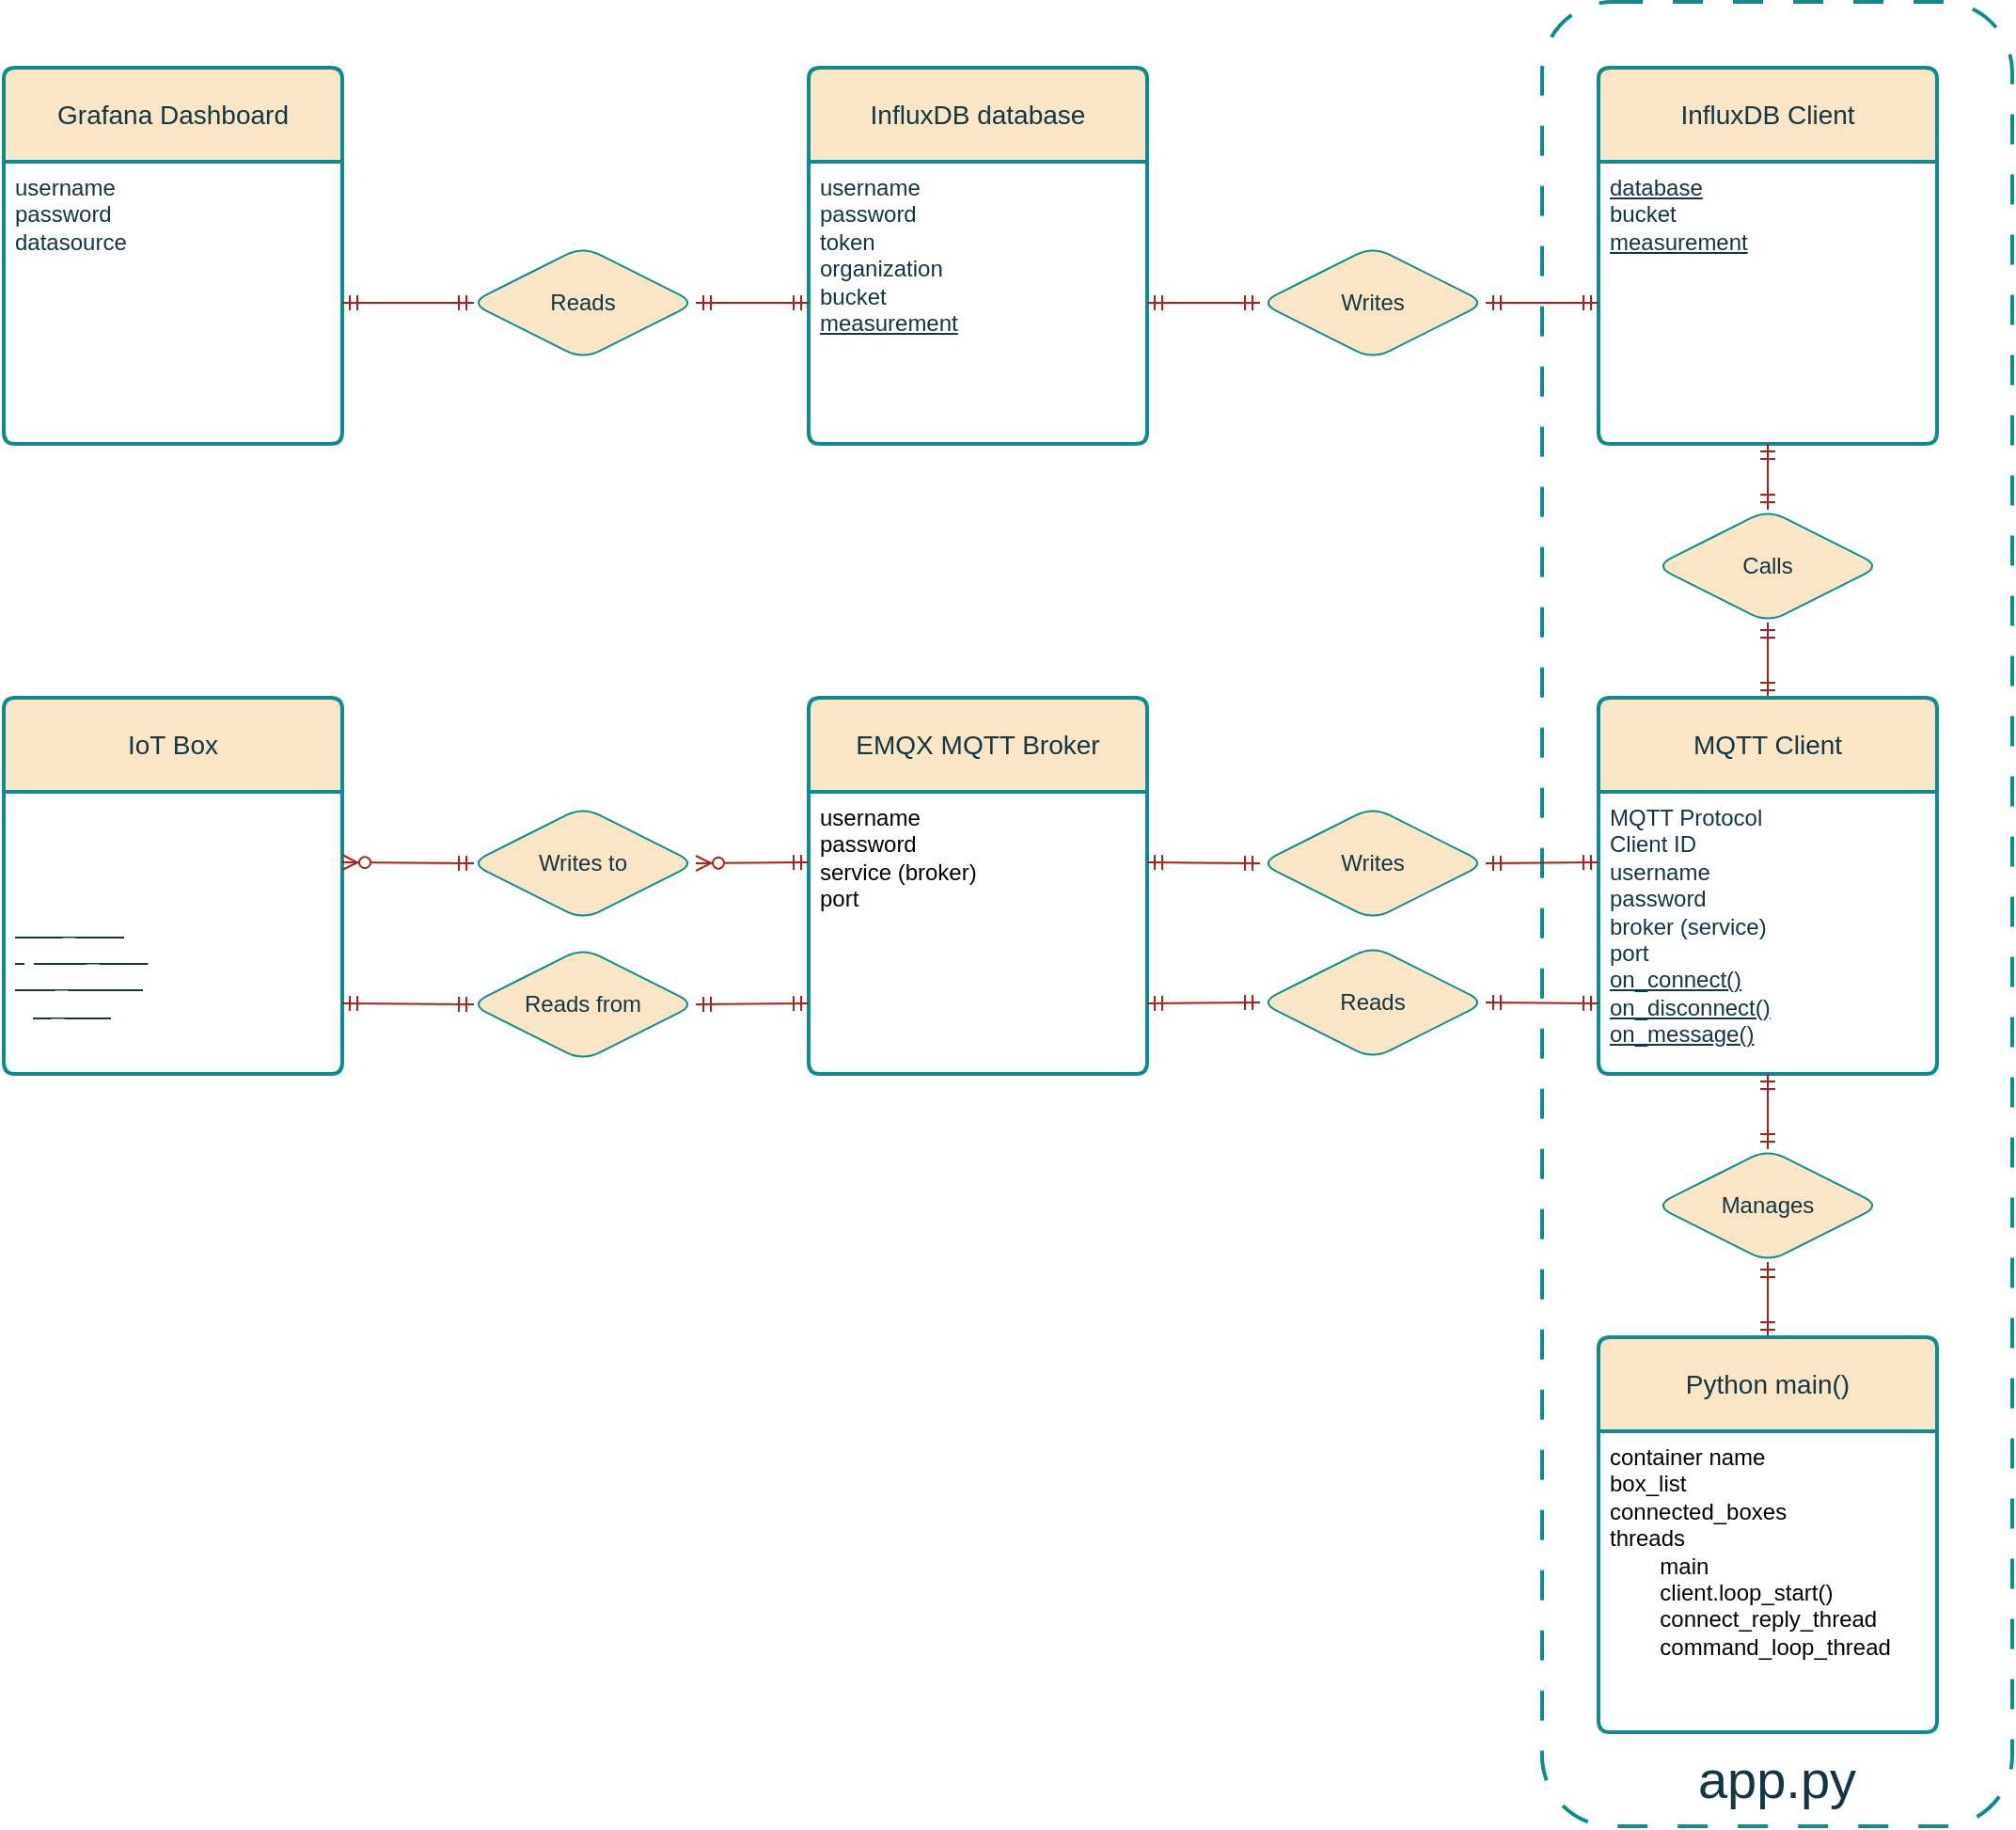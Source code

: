 <mxfile version="28.0.4">
  <diagram id="R2lEEEUBdFMjLlhIrx00" name="Page-1">
    <mxGraphModel dx="1103" dy="716" grid="0" gridSize="10" guides="1" tooltips="1" connect="1" arrows="1" fold="1" page="0" pageScale="1" pageWidth="850" pageHeight="1100" background="#FFFFFF" math="0" shadow="0" adaptiveColors="simple" extFonts="Permanent Marker^https://fonts.googleapis.com/css?family=Permanent+Marker">
      <root>
        <mxCell id="0" />
        <mxCell id="1" parent="0" />
        <mxCell id="lz5ieuGBcfySBptjdUhH-66" value="" style="group;labelBackgroundColor=none;fontColor=#143642;rounded=1;" parent="1" vertex="1" connectable="0">
          <mxGeometry x="120" y="360" width="1070" height="970" as="geometry" />
        </mxCell>
        <mxCell id="lz5ieuGBcfySBptjdUhH-64" value="" style="rounded=1;whiteSpace=wrap;html=1;fillColor=none;fillStyle=auto;dashed=1;dashPattern=8 8;glass=0;strokeWidth=2;labelBackgroundColor=none;strokeColor=#0F8B8D;fontColor=#143642;" parent="lz5ieuGBcfySBptjdUhH-66" vertex="1">
          <mxGeometry x="820" width="250" height="970" as="geometry" />
        </mxCell>
        <mxCell id="lz5ieuGBcfySBptjdUhH-5" value="IoT Box" style="swimlane;childLayout=stackLayout;horizontal=1;startSize=50;horizontalStack=0;rounded=1;fontSize=14;fontStyle=0;strokeWidth=2;resizeParent=0;resizeLast=1;shadow=0;dashed=0;align=center;arcSize=4;whiteSpace=wrap;html=1;labelBackgroundColor=none;fillColor=#FAE5C7;strokeColor=#0F8B8D;fontColor=#143642;" parent="lz5ieuGBcfySBptjdUhH-66" vertex="1">
          <mxGeometry x="2" y="370" width="180" height="200" as="geometry" />
        </mxCell>
        <mxCell id="lz5ieuGBcfySBptjdUhH-6" value="&lt;div&gt;&lt;span style=&quot;background-color: transparent;&quot;&gt;&lt;font style=&quot;color: light-dark(rgb(255, 255, 255), rgb(0, 0, 0));&quot;&gt;MQTT Protocol&lt;/font&gt;&lt;/span&gt;&lt;/div&gt;&lt;div&gt;&lt;span style=&quot;background-color: transparent;&quot;&gt;&lt;font style=&quot;color: light-dark(rgb(255, 255, 255), rgb(0, 0, 0));&quot;&gt;version&lt;/font&gt;&lt;/span&gt;&lt;/div&gt;&lt;div&gt;&lt;font style=&quot;color: light-dark(rgb(255, 255, 255), rgb(0, 0, 0));&quot;&gt;session&lt;/font&gt;&lt;/div&gt;&lt;div&gt;&lt;font style=&quot;color: light-dark(rgb(255, 255, 255), rgb(0, 0, 0));&quot;&gt;deviceId&lt;/font&gt;&lt;/div&gt;&lt;div&gt;&lt;u&gt;&lt;font style=&quot;color: light-dark(rgb(255, 255, 255), rgb(0, 0, 0));&quot;&gt;slot7_state&lt;/font&gt;&lt;/u&gt;&lt;/div&gt;&lt;div&gt;&lt;u&gt;&lt;font style=&quot;color: light-dark(rgb(255, 255, 255), rgb(0, 0, 0));&quot;&gt;system_state&lt;/font&gt;&lt;/u&gt;&lt;/div&gt;&lt;div&gt;&lt;u&gt;&lt;font style=&quot;color: light-dark(rgb(255, 255, 255), rgb(0, 0, 0));&quot;&gt;flow_monitor&lt;/font&gt;&lt;/u&gt;&lt;/div&gt;&lt;div&gt;&lt;u&gt;&lt;font style=&quot;color: light-dark(rgb(255, 255, 255), rgb(0, 0, 0));&quot;&gt;gps_config&lt;/font&gt;&lt;/u&gt;&lt;/div&gt;&lt;div&gt;&lt;font style=&quot;color: light-dark(rgb(255, 255, 255), rgb(0, 0, 0));&quot;&gt;&lt;br&gt;&lt;/font&gt;&lt;/div&gt;&lt;div&gt;&lt;font style=&quot;color: light-dark(rgb(255, 255, 255), rgb(0, 0, 0));&quot;&gt;&lt;br&gt;&lt;/font&gt;&lt;/div&gt;&lt;div&gt;&lt;font style=&quot;color: light-dark(rgb(255, 255, 255), rgb(0, 0, 0));&quot;&gt;&lt;br&gt;&lt;/font&gt;&lt;/div&gt;&lt;div&gt;&lt;font style=&quot;color: light-dark(rgb(255, 255, 255), rgb(0, 0, 0));&quot;&gt;&lt;br&gt;&lt;/font&gt;&lt;/div&gt;&lt;div&gt;&lt;br&gt;&lt;/div&gt;" style="align=left;strokeColor=none;fillColor=none;spacingLeft=4;spacingRight=4;fontSize=12;verticalAlign=top;resizable=0;rotatable=0;part=1;html=1;whiteSpace=wrap;labelBackgroundColor=none;rounded=1;fontColor=#143642;" parent="lz5ieuGBcfySBptjdUhH-5" vertex="1">
          <mxGeometry y="50" width="180" height="150" as="geometry" />
        </mxCell>
        <mxCell id="lz5ieuGBcfySBptjdUhH-11" style="edgeStyle=orthogonalEdgeStyle;rounded=1;orthogonalLoop=1;jettySize=auto;html=1;exitX=0.5;exitY=1;exitDx=0;exitDy=0;labelBackgroundColor=none;fontColor=default;strokeColor=#A8201A;" parent="lz5ieuGBcfySBptjdUhH-5" source="lz5ieuGBcfySBptjdUhH-6" target="lz5ieuGBcfySBptjdUhH-6" edge="1">
          <mxGeometry relative="1" as="geometry" />
        </mxCell>
        <mxCell id="lz5ieuGBcfySBptjdUhH-12" value="InfluxDB database" style="swimlane;childLayout=stackLayout;horizontal=1;startSize=50;horizontalStack=0;rounded=1;fontSize=14;fontStyle=0;strokeWidth=2;resizeParent=0;resizeLast=1;shadow=0;dashed=0;align=center;arcSize=4;whiteSpace=wrap;html=1;labelBackgroundColor=none;fillColor=#FAE5C7;strokeColor=#0F8B8D;fontColor=#143642;" parent="lz5ieuGBcfySBptjdUhH-66" vertex="1">
          <mxGeometry x="430" y="35" width="180" height="200" as="geometry" />
        </mxCell>
        <mxCell id="lz5ieuGBcfySBptjdUhH-13" value="&lt;div&gt;username&lt;/div&gt;&lt;div&gt;password&lt;/div&gt;&lt;div&gt;token&lt;/div&gt;organization&lt;div&gt;bucket&lt;/div&gt;&lt;div&gt;&lt;u&gt;measurement&lt;/u&gt;&lt;/div&gt;" style="align=left;strokeColor=none;fillColor=none;spacingLeft=4;spacingRight=4;fontSize=12;verticalAlign=top;resizable=0;rotatable=0;part=1;html=1;whiteSpace=wrap;labelBackgroundColor=none;rounded=1;fontColor=#143642;" parent="lz5ieuGBcfySBptjdUhH-12" vertex="1">
          <mxGeometry y="50" width="180" height="150" as="geometry" />
        </mxCell>
        <mxCell id="lz5ieuGBcfySBptjdUhH-16" value="EMQX MQTT Broker" style="swimlane;childLayout=stackLayout;horizontal=1;startSize=50;horizontalStack=0;rounded=1;fontSize=14;fontStyle=0;strokeWidth=2;resizeParent=0;resizeLast=1;shadow=0;dashed=0;align=center;arcSize=4;whiteSpace=wrap;html=1;labelBackgroundColor=none;fillColor=#FAE5C7;strokeColor=#0F8B8D;fontColor=#143642;" parent="lz5ieuGBcfySBptjdUhH-66" vertex="1">
          <mxGeometry x="430" y="370" width="180" height="200" as="geometry" />
        </mxCell>
        <mxCell id="lz5ieuGBcfySBptjdUhH-17" value="&lt;font style=&quot;color: rgb(0, 0, 0);&quot;&gt;username&lt;/font&gt;&lt;div&gt;&lt;font style=&quot;color: rgb(0, 0, 0);&quot;&gt;password&lt;/font&gt;&lt;/div&gt;&lt;div&gt;&lt;font style=&quot;color: rgb(0, 0, 0);&quot;&gt;service (broker)&lt;/font&gt;&lt;/div&gt;&lt;div&gt;&lt;span style=&quot;background-color: transparent;&quot;&gt;&lt;font style=&quot;color: rgb(0, 0, 0);&quot;&gt;port&lt;/font&gt;&lt;/span&gt;&lt;/div&gt;" style="align=left;strokeColor=none;fillColor=none;spacingLeft=4;spacingRight=4;fontSize=12;verticalAlign=top;resizable=0;rotatable=0;part=1;html=1;whiteSpace=wrap;labelBackgroundColor=none;rounded=1;fontColor=#143642;" parent="lz5ieuGBcfySBptjdUhH-16" vertex="1">
          <mxGeometry y="50" width="180" height="150" as="geometry" />
        </mxCell>
        <mxCell id="lz5ieuGBcfySBptjdUhH-18" value="Grafana Dashboard" style="swimlane;childLayout=stackLayout;horizontal=1;startSize=50;horizontalStack=0;rounded=1;fontSize=14;fontStyle=0;strokeWidth=2;resizeParent=0;resizeLast=1;shadow=0;dashed=0;align=center;arcSize=4;whiteSpace=wrap;html=1;labelBackgroundColor=none;fillColor=#FAE5C7;strokeColor=#0F8B8D;fontColor=#143642;" parent="lz5ieuGBcfySBptjdUhH-66" vertex="1">
          <mxGeometry x="2" y="35" width="180" height="200" as="geometry" />
        </mxCell>
        <mxCell id="lz5ieuGBcfySBptjdUhH-19" value="&lt;div&gt;username&lt;/div&gt;&lt;div&gt;password&lt;/div&gt;datasource" style="align=left;strokeColor=none;fillColor=none;spacingLeft=4;spacingRight=4;fontSize=12;verticalAlign=top;resizable=0;rotatable=0;part=1;html=1;whiteSpace=wrap;labelBackgroundColor=none;rounded=1;fontColor=#143642;" parent="lz5ieuGBcfySBptjdUhH-18" vertex="1">
          <mxGeometry y="50" width="180" height="150" as="geometry" />
        </mxCell>
        <mxCell id="lz5ieuGBcfySBptjdUhH-53" style="rounded=1;orthogonalLoop=1;jettySize=auto;html=1;exitX=0.5;exitY=0;exitDx=0;exitDy=0;entryX=0.5;entryY=1;entryDx=0;entryDy=0;fontSize=12;endArrow=ERmandOne;startArrow=ERmandOne;labelBackgroundColor=none;fontColor=default;strokeColor=#A8201A;" parent="lz5ieuGBcfySBptjdUhH-66" source="lz5ieuGBcfySBptjdUhH-20" target="lz5ieuGBcfySBptjdUhH-36" edge="1">
          <mxGeometry relative="1" as="geometry" />
        </mxCell>
        <mxCell id="lz5ieuGBcfySBptjdUhH-20" value="MQTT Client" style="swimlane;childLayout=stackLayout;horizontal=1;startSize=50;horizontalStack=0;rounded=1;fontSize=14;fontStyle=0;strokeWidth=2;resizeParent=0;resizeLast=1;shadow=0;dashed=0;align=center;arcSize=4;whiteSpace=wrap;html=1;labelBackgroundColor=none;fillColor=#FAE5C7;strokeColor=#0F8B8D;fontColor=#143642;" parent="lz5ieuGBcfySBptjdUhH-66" vertex="1">
          <mxGeometry x="850" y="370" width="180" height="200" as="geometry" />
        </mxCell>
        <mxCell id="lz5ieuGBcfySBptjdUhH-21" value="&lt;div&gt;MQTT Protocol&lt;/div&gt;Client ID&lt;div&gt;username&lt;/div&gt;&lt;div&gt;password&lt;/div&gt;&lt;div&gt;broker (service)&lt;/div&gt;&lt;div&gt;port&lt;/div&gt;&lt;div&gt;&lt;u&gt;on_connect()&lt;/u&gt;&lt;/div&gt;&lt;div&gt;&lt;u&gt;on_disconnect()&lt;/u&gt;&lt;/div&gt;&lt;div&gt;&lt;u&gt;on_message()&lt;/u&gt;&lt;/div&gt;&lt;div&gt;&lt;br&gt;&lt;/div&gt;&lt;div&gt;&lt;br&gt;&lt;/div&gt;" style="align=left;strokeColor=none;fillColor=none;spacingLeft=4;spacingRight=4;fontSize=12;verticalAlign=top;resizable=0;rotatable=0;part=1;html=1;whiteSpace=wrap;labelBackgroundColor=none;rounded=1;fontColor=#143642;" parent="lz5ieuGBcfySBptjdUhH-20" vertex="1">
          <mxGeometry y="50" width="180" height="150" as="geometry" />
        </mxCell>
        <mxCell id="lz5ieuGBcfySBptjdUhH-51" style="rounded=1;orthogonalLoop=1;jettySize=auto;html=1;exitX=0.5;exitY=0;exitDx=0;exitDy=0;entryX=0.5;entryY=1;entryDx=0;entryDy=0;fontSize=12;endArrow=ERmandOne;startArrow=ERmandOne;labelBackgroundColor=none;fontColor=default;strokeColor=#A8201A;" parent="lz5ieuGBcfySBptjdUhH-66" source="lz5ieuGBcfySBptjdUhH-23" target="lz5ieuGBcfySBptjdUhH-39" edge="1">
          <mxGeometry relative="1" as="geometry" />
        </mxCell>
        <mxCell id="lz5ieuGBcfySBptjdUhH-23" value="Python main()" style="swimlane;childLayout=stackLayout;horizontal=1;startSize=50;horizontalStack=0;rounded=1;fontSize=14;fontStyle=0;strokeWidth=2;resizeParent=0;resizeLast=1;shadow=0;dashed=0;align=center;arcSize=4;whiteSpace=wrap;html=1;labelBackgroundColor=none;fillColor=#FAE5C7;strokeColor=#0F8B8D;fontColor=#143642;" parent="lz5ieuGBcfySBptjdUhH-66" vertex="1">
          <mxGeometry x="850" y="710" width="180" height="210" as="geometry" />
        </mxCell>
        <mxCell id="lz5ieuGBcfySBptjdUhH-24" value="&lt;div&gt;&lt;font face=&quot;Helvetica&quot; style=&quot;color: light-dark(rgb(0, 0, 0), rgb(0, 0, 0));&quot;&gt;container name&lt;/font&gt;&lt;/div&gt;&lt;div&gt;&lt;font face=&quot;Helvetica&quot; style=&quot;color: light-dark(rgb(0, 0, 0), rgb(0, 0, 0));&quot;&gt;box_list&lt;/font&gt;&lt;/div&gt;&lt;div&gt;&lt;font face=&quot;Helvetica&quot; style=&quot;color: light-dark(rgb(0, 0, 0), rgb(0, 0, 0));&quot;&gt;connected_boxes&lt;/font&gt;&lt;/div&gt;&lt;div&gt;&lt;span style=&quot;background-color: transparent;&quot;&gt;&lt;font face=&quot;Helvetica&quot; style=&quot;color: light-dark(rgb(0, 0, 0), rgb(0, 0, 0));&quot;&gt;threads&lt;/font&gt;&lt;/span&gt;&lt;/div&gt;&lt;div&gt;&lt;font face=&quot;Helvetica&quot; style=&quot;color: light-dark(rgb(0, 0, 0), rgb(0, 0, 0));&quot;&gt;&lt;span style=&quot;white-space: pre;&quot;&gt;&#x9;&lt;/span&gt;main&lt;br&gt;&lt;/font&gt;&lt;/div&gt;&lt;div&gt;&lt;font face=&quot;Helvetica&quot; style=&quot;color: light-dark(rgb(0, 0, 0), rgb(0, 0, 0));&quot;&gt;&lt;span style=&quot;white-space: pre;&quot;&gt;&#x9;&lt;/span&gt;client.loop_start()&lt;br&gt;&lt;/font&gt;&lt;/div&gt;&lt;div&gt;&lt;font face=&quot;Helvetica&quot; style=&quot;color: light-dark(rgb(0, 0, 0), rgb(0, 0, 0));&quot;&gt;&lt;span style=&quot;white-space: pre;&quot;&gt;&#x9;&lt;/span&gt;connect_reply_thread&lt;br&gt;&lt;/font&gt;&lt;/div&gt;&lt;div&gt;&lt;font face=&quot;Helvetica&quot; style=&quot;color: light-dark(rgb(0, 0, 0), rgb(0, 0, 0));&quot;&gt;&lt;span style=&quot;white-space: pre;&quot;&gt;&#x9;&lt;/span&gt;command_loop_thread&lt;br&gt;&lt;/font&gt;&lt;/div&gt;&lt;div&gt;&lt;font face=&quot;Helvetica&quot; style=&quot;color: light-dark(rgb(0, 0, 0), rgb(0, 0, 0));&quot;&gt;&lt;br&gt;&lt;/font&gt;&lt;/div&gt;&lt;div&gt;&lt;br&gt;&lt;/div&gt;" style="align=left;strokeColor=none;fillColor=none;spacingLeft=4;spacingRight=4;fontSize=12;verticalAlign=top;resizable=0;rotatable=0;part=1;html=1;whiteSpace=wrap;labelBackgroundColor=none;rounded=1;fontColor=#143642;" parent="lz5ieuGBcfySBptjdUhH-23" vertex="1">
          <mxGeometry y="50" width="180" height="160" as="geometry" />
        </mxCell>
        <mxCell id="lz5ieuGBcfySBptjdUhH-25" value="InfluxDB Client" style="swimlane;childLayout=stackLayout;horizontal=1;startSize=50;horizontalStack=0;rounded=1;fontSize=14;fontStyle=0;strokeWidth=2;resizeParent=0;resizeLast=1;shadow=0;dashed=0;align=center;arcSize=4;whiteSpace=wrap;html=1;labelBackgroundColor=none;fillColor=#FAE5C7;strokeColor=#0F8B8D;fontColor=#143642;" parent="lz5ieuGBcfySBptjdUhH-66" vertex="1">
          <mxGeometry x="850" y="35" width="180" height="200" as="geometry" />
        </mxCell>
        <mxCell id="lz5ieuGBcfySBptjdUhH-26" value="&lt;u&gt;database&lt;/u&gt;&lt;div&gt;&lt;div&gt;bucket&lt;/div&gt;&lt;/div&gt;&lt;div&gt;&lt;div&gt;&lt;u&gt;measurement&lt;/u&gt;&lt;/div&gt;&lt;/div&gt;&lt;div&gt;&lt;u&gt;&lt;br&gt;&lt;/u&gt;&lt;/div&gt;&lt;div&gt;&lt;br&gt;&lt;/div&gt;" style="align=left;strokeColor=none;fillColor=none;spacingLeft=4;spacingRight=4;fontSize=12;verticalAlign=top;resizable=0;rotatable=0;part=1;html=1;whiteSpace=wrap;labelBackgroundColor=none;rounded=1;fontColor=#143642;" parent="lz5ieuGBcfySBptjdUhH-25" vertex="1">
          <mxGeometry y="50" width="180" height="150" as="geometry" />
        </mxCell>
        <mxCell id="lz5ieuGBcfySBptjdUhH-30" value="Writes to" style="shape=rhombus;perimeter=rhombusPerimeter;whiteSpace=wrap;html=1;align=center;labelBackgroundColor=none;rounded=1;fillColor=#FAE5C7;strokeColor=#0F8B8D;fontColor=#143642;" parent="lz5ieuGBcfySBptjdUhH-66" vertex="1">
          <mxGeometry x="250" y="428" width="120" height="60" as="geometry" />
        </mxCell>
        <mxCell id="lz5ieuGBcfySBptjdUhH-31" value="Reads from" style="shape=rhombus;perimeter=rhombusPerimeter;whiteSpace=wrap;html=1;align=center;labelBackgroundColor=none;rounded=1;fillColor=#FAE5C7;strokeColor=#0F8B8D;fontColor=#143642;" parent="lz5ieuGBcfySBptjdUhH-66" vertex="1">
          <mxGeometry x="250" y="503" width="120" height="60" as="geometry" />
        </mxCell>
        <mxCell id="lz5ieuGBcfySBptjdUhH-48" style="rounded=1;orthogonalLoop=1;jettySize=auto;html=1;exitX=0;exitY=0.5;exitDx=0;exitDy=0;entryX=1;entryY=0.25;entryDx=0;entryDy=0;fontSize=12;endArrow=ERmandOne;startArrow=ERmandOne;labelBackgroundColor=none;fontColor=default;strokeColor=#A8201A;" parent="lz5ieuGBcfySBptjdUhH-66" source="lz5ieuGBcfySBptjdUhH-34" target="lz5ieuGBcfySBptjdUhH-17" edge="1">
          <mxGeometry relative="1" as="geometry" />
        </mxCell>
        <mxCell id="lz5ieuGBcfySBptjdUhH-34" value="Writes" style="shape=rhombus;perimeter=rhombusPerimeter;whiteSpace=wrap;html=1;align=center;labelBackgroundColor=none;rounded=1;fillColor=#FAE5C7;strokeColor=#0F8B8D;fontColor=#143642;" parent="lz5ieuGBcfySBptjdUhH-66" vertex="1">
          <mxGeometry x="670" y="428" width="120" height="60" as="geometry" />
        </mxCell>
        <mxCell id="lz5ieuGBcfySBptjdUhH-50" style="rounded=1;orthogonalLoop=1;jettySize=auto;html=1;exitX=0;exitY=0.5;exitDx=0;exitDy=0;entryX=1;entryY=0.75;entryDx=0;entryDy=0;fontSize=12;endArrow=ERmandOne;startArrow=ERmandOne;labelBackgroundColor=none;fontColor=default;strokeColor=#A8201A;" parent="lz5ieuGBcfySBptjdUhH-66" source="lz5ieuGBcfySBptjdUhH-35" target="lz5ieuGBcfySBptjdUhH-17" edge="1">
          <mxGeometry relative="1" as="geometry" />
        </mxCell>
        <mxCell id="lz5ieuGBcfySBptjdUhH-35" value="Reads" style="shape=rhombus;perimeter=rhombusPerimeter;whiteSpace=wrap;html=1;align=center;labelBackgroundColor=none;rounded=1;fillColor=#FAE5C7;strokeColor=#0F8B8D;fontColor=#143642;" parent="lz5ieuGBcfySBptjdUhH-66" vertex="1">
          <mxGeometry x="670" y="502" width="120" height="60" as="geometry" />
        </mxCell>
        <mxCell id="lz5ieuGBcfySBptjdUhH-54" style="rounded=1;orthogonalLoop=1;jettySize=auto;html=1;exitX=0.5;exitY=0;exitDx=0;exitDy=0;entryX=0.5;entryY=1;entryDx=0;entryDy=0;fontSize=12;endArrow=ERmandOne;startArrow=ERmandOne;labelBackgroundColor=none;fontColor=default;strokeColor=#A8201A;" parent="lz5ieuGBcfySBptjdUhH-66" source="lz5ieuGBcfySBptjdUhH-36" target="lz5ieuGBcfySBptjdUhH-26" edge="1">
          <mxGeometry relative="1" as="geometry" />
        </mxCell>
        <mxCell id="lz5ieuGBcfySBptjdUhH-36" value="Calls" style="shape=rhombus;perimeter=rhombusPerimeter;whiteSpace=wrap;html=1;align=center;labelBackgroundColor=none;rounded=1;fillColor=#FAE5C7;strokeColor=#0F8B8D;fontColor=#143642;" parent="lz5ieuGBcfySBptjdUhH-66" vertex="1">
          <mxGeometry x="880" y="270" width="120" height="60" as="geometry" />
        </mxCell>
        <mxCell id="lz5ieuGBcfySBptjdUhH-56" style="rounded=1;orthogonalLoop=1;jettySize=auto;html=1;exitX=0;exitY=0.5;exitDx=0;exitDy=0;entryX=1;entryY=0.5;entryDx=0;entryDy=0;fontSize=12;endArrow=ERmandOne;startArrow=ERmandOne;labelBackgroundColor=none;fontColor=default;strokeColor=#A8201A;" parent="lz5ieuGBcfySBptjdUhH-66" source="lz5ieuGBcfySBptjdUhH-37" target="lz5ieuGBcfySBptjdUhH-13" edge="1">
          <mxGeometry relative="1" as="geometry" />
        </mxCell>
        <mxCell id="lz5ieuGBcfySBptjdUhH-37" value="Writes" style="shape=rhombus;perimeter=rhombusPerimeter;whiteSpace=wrap;html=1;align=center;labelBackgroundColor=none;rounded=1;fillColor=#FAE5C7;strokeColor=#0F8B8D;fontColor=#143642;" parent="lz5ieuGBcfySBptjdUhH-66" vertex="1">
          <mxGeometry x="670" y="130" width="120" height="60" as="geometry" />
        </mxCell>
        <mxCell id="lz5ieuGBcfySBptjdUhH-59" style="rounded=1;orthogonalLoop=1;jettySize=auto;html=1;exitX=1;exitY=0.5;exitDx=0;exitDy=0;entryX=0;entryY=0.5;entryDx=0;entryDy=0;fontSize=12;endArrow=ERmandOne;startArrow=ERmandOne;labelBackgroundColor=none;fontColor=default;strokeColor=#A8201A;" parent="lz5ieuGBcfySBptjdUhH-66" source="lz5ieuGBcfySBptjdUhH-38" target="lz5ieuGBcfySBptjdUhH-13" edge="1">
          <mxGeometry relative="1" as="geometry" />
        </mxCell>
        <mxCell id="lz5ieuGBcfySBptjdUhH-38" value="Reads" style="shape=rhombus;perimeter=rhombusPerimeter;whiteSpace=wrap;html=1;align=center;labelBackgroundColor=none;rounded=1;fillColor=#FAE5C7;strokeColor=#0F8B8D;fontColor=#143642;" parent="lz5ieuGBcfySBptjdUhH-66" vertex="1">
          <mxGeometry x="250" y="130" width="120" height="60" as="geometry" />
        </mxCell>
        <mxCell id="lz5ieuGBcfySBptjdUhH-52" style="rounded=1;orthogonalLoop=1;jettySize=auto;html=1;exitX=0.5;exitY=0;exitDx=0;exitDy=0;entryX=0.5;entryY=1;entryDx=0;entryDy=0;fontSize=12;endArrow=ERmandOne;startArrow=ERmandOne;labelBackgroundColor=none;fontColor=default;strokeColor=#A8201A;" parent="lz5ieuGBcfySBptjdUhH-66" source="lz5ieuGBcfySBptjdUhH-39" target="lz5ieuGBcfySBptjdUhH-21" edge="1">
          <mxGeometry relative="1" as="geometry" />
        </mxCell>
        <mxCell id="lz5ieuGBcfySBptjdUhH-39" value="Manages" style="shape=rhombus;perimeter=rhombusPerimeter;whiteSpace=wrap;html=1;align=center;labelBackgroundColor=none;rounded=1;fillColor=#FAE5C7;strokeColor=#0F8B8D;fontColor=#143642;" parent="lz5ieuGBcfySBptjdUhH-66" vertex="1">
          <mxGeometry x="880" y="610" width="120" height="60" as="geometry" />
        </mxCell>
        <mxCell id="lz5ieuGBcfySBptjdUhH-47" style="rounded=1;orthogonalLoop=1;jettySize=auto;html=1;exitX=0;exitY=0.25;exitDx=0;exitDy=0;entryX=1;entryY=0.5;entryDx=0;entryDy=0;fontSize=12;endArrow=ERmandOne;startArrow=ERmandOne;labelBackgroundColor=none;fontColor=default;strokeColor=#A8201A;" parent="lz5ieuGBcfySBptjdUhH-66" source="lz5ieuGBcfySBptjdUhH-21" target="lz5ieuGBcfySBptjdUhH-34" edge="1">
          <mxGeometry relative="1" as="geometry" />
        </mxCell>
        <mxCell id="lz5ieuGBcfySBptjdUhH-49" style="rounded=1;orthogonalLoop=1;jettySize=auto;html=1;exitX=0;exitY=0.75;exitDx=0;exitDy=0;entryX=1;entryY=0.5;entryDx=0;entryDy=0;fontSize=12;endArrow=ERmandOne;startArrow=ERmandOne;labelBackgroundColor=none;fontColor=default;strokeColor=#A8201A;" parent="lz5ieuGBcfySBptjdUhH-66" source="lz5ieuGBcfySBptjdUhH-21" target="lz5ieuGBcfySBptjdUhH-35" edge="1">
          <mxGeometry relative="1" as="geometry" />
        </mxCell>
        <mxCell id="lz5ieuGBcfySBptjdUhH-55" style="rounded=1;orthogonalLoop=1;jettySize=auto;html=1;exitX=0;exitY=0.5;exitDx=0;exitDy=0;entryX=1;entryY=0.5;entryDx=0;entryDy=0;fontSize=12;endArrow=ERmandOne;startArrow=ERmandOne;labelBackgroundColor=none;fontColor=default;strokeColor=#A8201A;" parent="lz5ieuGBcfySBptjdUhH-66" source="lz5ieuGBcfySBptjdUhH-26" target="lz5ieuGBcfySBptjdUhH-37" edge="1">
          <mxGeometry relative="1" as="geometry" />
        </mxCell>
        <mxCell id="lz5ieuGBcfySBptjdUhH-58" style="rounded=1;orthogonalLoop=1;jettySize=auto;html=1;exitX=1;exitY=0.5;exitDx=0;exitDy=0;entryX=0;entryY=0.5;entryDx=0;entryDy=0;fontSize=12;endArrow=ERmandOne;startArrow=ERmandOne;labelBackgroundColor=none;fontColor=default;strokeColor=#A8201A;" parent="lz5ieuGBcfySBptjdUhH-66" source="lz5ieuGBcfySBptjdUhH-19" edge="1">
          <mxGeometry relative="1" as="geometry">
            <mxPoint x="252" y="160" as="targetPoint" />
          </mxGeometry>
        </mxCell>
        <mxCell id="lz5ieuGBcfySBptjdUhH-60" value="" style="fontSize=12;html=1;endArrow=ERzeroToMany;startArrow=ERmandOne;rounded=1;exitX=0;exitY=0.5;exitDx=0;exitDy=0;entryX=1;entryY=0.25;entryDx=0;entryDy=0;labelBackgroundColor=none;fontColor=default;strokeColor=#A8201A;" parent="lz5ieuGBcfySBptjdUhH-66" target="lz5ieuGBcfySBptjdUhH-6" edge="1">
          <mxGeometry width="100" height="100" relative="1" as="geometry">
            <mxPoint x="252" y="458" as="sourcePoint" />
            <mxPoint x="332" y="420" as="targetPoint" />
          </mxGeometry>
        </mxCell>
        <mxCell id="lz5ieuGBcfySBptjdUhH-61" value="" style="fontSize=12;html=1;endArrow=ERzeroToMany;startArrow=ERmandOne;rounded=1;exitX=0;exitY=0.25;exitDx=0;exitDy=0;entryX=1;entryY=0.5;entryDx=0;entryDy=0;labelBackgroundColor=none;fontColor=default;strokeColor=#A8201A;" parent="lz5ieuGBcfySBptjdUhH-66" source="lz5ieuGBcfySBptjdUhH-17" target="lz5ieuGBcfySBptjdUhH-30" edge="1">
          <mxGeometry width="100" height="100" relative="1" as="geometry">
            <mxPoint x="255" y="430" as="sourcePoint" />
            <mxPoint x="190" y="468" as="targetPoint" />
          </mxGeometry>
        </mxCell>
        <mxCell id="lz5ieuGBcfySBptjdUhH-62" value="" style="fontSize=12;html=1;endArrow=ERmandOne;startArrow=ERmandOne;rounded=1;exitX=1;exitY=0.75;exitDx=0;exitDy=0;entryX=0;entryY=0.5;entryDx=0;entryDy=0;labelBackgroundColor=none;fontColor=default;strokeColor=#A8201A;" parent="lz5ieuGBcfySBptjdUhH-66" source="lz5ieuGBcfySBptjdUhH-6" edge="1">
          <mxGeometry width="100" height="100" relative="1" as="geometry">
            <mxPoint x="232" y="520" as="sourcePoint" />
            <mxPoint x="252" y="533" as="targetPoint" />
          </mxGeometry>
        </mxCell>
        <mxCell id="lz5ieuGBcfySBptjdUhH-63" value="" style="fontSize=12;html=1;endArrow=ERmandOne;startArrow=ERmandOne;rounded=1;exitX=0;exitY=0.75;exitDx=0;exitDy=0;entryX=1;entryY=0.5;entryDx=0;entryDy=0;labelBackgroundColor=none;fontColor=default;strokeColor=#A8201A;" parent="lz5ieuGBcfySBptjdUhH-66" source="lz5ieuGBcfySBptjdUhH-17" target="lz5ieuGBcfySBptjdUhH-31" edge="1">
          <mxGeometry width="100" height="100" relative="1" as="geometry">
            <mxPoint x="190" y="543" as="sourcePoint" />
            <mxPoint x="255" y="530" as="targetPoint" />
          </mxGeometry>
        </mxCell>
        <mxCell id="lz5ieuGBcfySBptjdUhH-65" value="&lt;font&gt;app.py&lt;/font&gt;" style="text;html=1;align=center;verticalAlign=middle;whiteSpace=wrap;rounded=1;fontSize=28;labelBackgroundColor=none;fontColor=#143642;" parent="lz5ieuGBcfySBptjdUhH-66" vertex="1">
          <mxGeometry x="900" y="930" width="90" height="30" as="geometry" />
        </mxCell>
      </root>
    </mxGraphModel>
  </diagram>
</mxfile>
